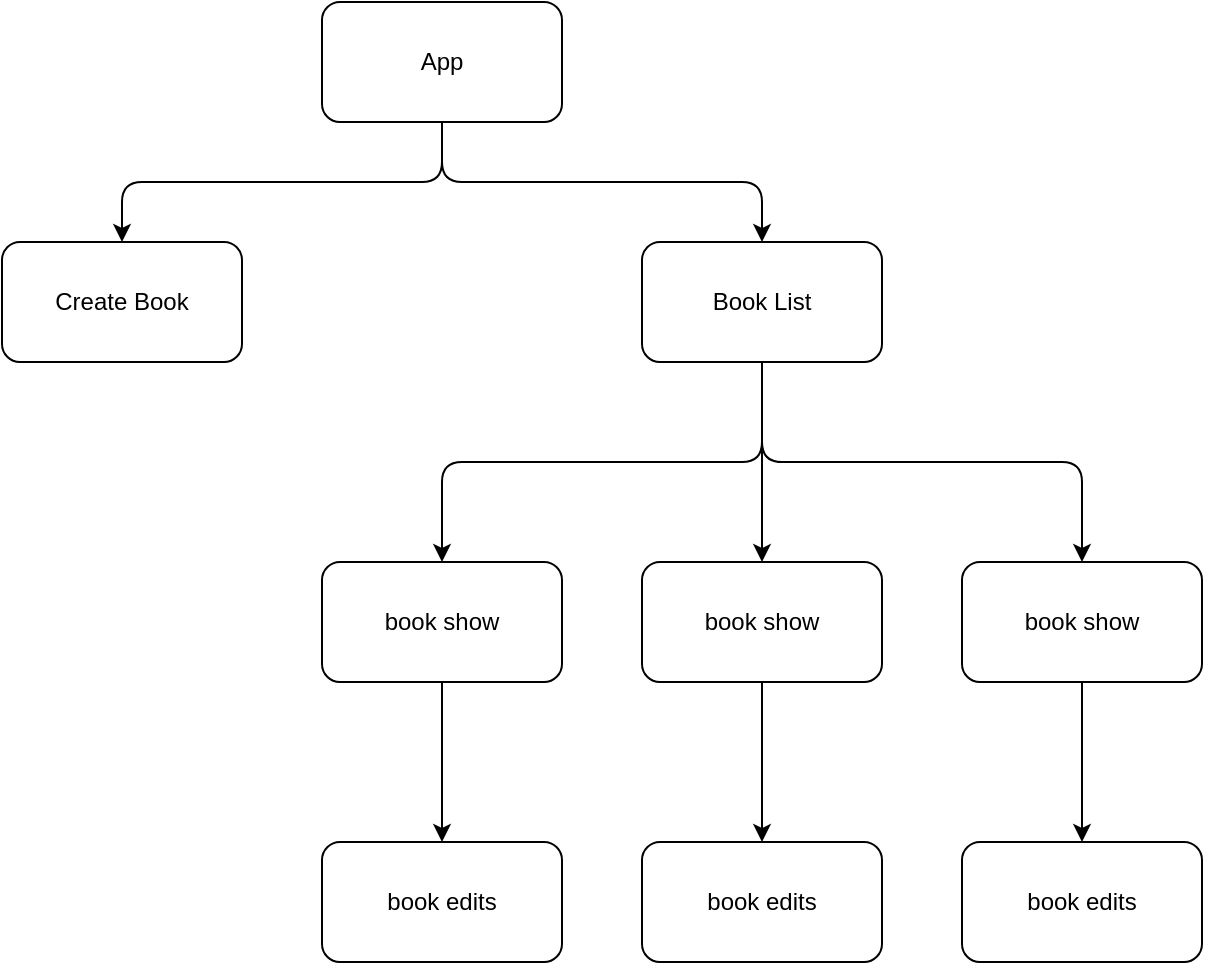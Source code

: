 <mxfile>
    <diagram id="iI-IQhuNWNFdFa4ygrsy" name="Page-1">
        <mxGraphModel dx="918" dy="678" grid="1" gridSize="10" guides="1" tooltips="1" connect="1" arrows="1" fold="1" page="1" pageScale="1" pageWidth="827" pageHeight="1169" math="0" shadow="0">
            <root>
                <mxCell id="0"/>
                <mxCell id="1" parent="0"/>
                <mxCell id="12" style="edgeStyle=elbowEdgeStyle;elbow=vertical;html=1;exitX=0.5;exitY=1;exitDx=0;exitDy=0;entryX=0.5;entryY=0;entryDx=0;entryDy=0;" parent="1" source="2" target="3" edge="1">
                    <mxGeometry relative="1" as="geometry"/>
                </mxCell>
                <mxCell id="13" style="edgeStyle=elbowEdgeStyle;elbow=vertical;html=1;exitX=0.5;exitY=1;exitDx=0;exitDy=0;" parent="1" source="2" target="5" edge="1">
                    <mxGeometry relative="1" as="geometry"/>
                </mxCell>
                <mxCell id="2" value="App" style="rounded=1;whiteSpace=wrap;html=1;" parent="1" vertex="1">
                    <mxGeometry x="280" y="80" width="120" height="60" as="geometry"/>
                </mxCell>
                <mxCell id="3" value="Create Book" style="whiteSpace=wrap;html=1;rounded=1;" parent="1" vertex="1">
                    <mxGeometry x="120" y="200" width="120" height="60" as="geometry"/>
                </mxCell>
                <mxCell id="14" style="edgeStyle=elbowEdgeStyle;elbow=vertical;html=1;" parent="1" source="5" target="8" edge="1">
                    <mxGeometry relative="1" as="geometry"/>
                </mxCell>
                <mxCell id="19" style="edgeStyle=elbowEdgeStyle;elbow=vertical;html=1;exitX=0.5;exitY=1;exitDx=0;exitDy=0;" parent="1" source="5" target="15" edge="1">
                    <mxGeometry relative="1" as="geometry"/>
                </mxCell>
                <mxCell id="20" style="edgeStyle=elbowEdgeStyle;elbow=vertical;html=1;exitX=0.5;exitY=1;exitDx=0;exitDy=0;" parent="1" source="5" target="17" edge="1">
                    <mxGeometry relative="1" as="geometry"/>
                </mxCell>
                <mxCell id="5" value="Book List" style="whiteSpace=wrap;html=1;rounded=1;" parent="1" vertex="1">
                    <mxGeometry x="440" y="200" width="120" height="60" as="geometry"/>
                </mxCell>
                <mxCell id="21" style="edgeStyle=none;html=1;elbow=vertical;" parent="1" source="8" target="10" edge="1">
                    <mxGeometry relative="1" as="geometry"/>
                </mxCell>
                <mxCell id="8" value="book show" style="whiteSpace=wrap;html=1;rounded=1;" parent="1" vertex="1">
                    <mxGeometry x="280" y="360" width="120" height="60" as="geometry"/>
                </mxCell>
                <mxCell id="10" value="book edits" style="whiteSpace=wrap;html=1;rounded=1;" parent="1" vertex="1">
                    <mxGeometry x="280" y="500" width="120" height="60" as="geometry"/>
                </mxCell>
                <mxCell id="26" style="edgeStyle=none;html=1;entryX=0.5;entryY=0;entryDx=0;entryDy=0;elbow=vertical;" parent="1" source="15" target="22" edge="1">
                    <mxGeometry relative="1" as="geometry"/>
                </mxCell>
                <mxCell id="15" value="book show" style="whiteSpace=wrap;html=1;rounded=1;" parent="1" vertex="1">
                    <mxGeometry x="440" y="360" width="120" height="60" as="geometry"/>
                </mxCell>
                <mxCell id="27" style="edgeStyle=none;html=1;entryX=0.5;entryY=0;entryDx=0;entryDy=0;elbow=vertical;" parent="1" source="17" target="24" edge="1">
                    <mxGeometry relative="1" as="geometry"/>
                </mxCell>
                <mxCell id="17" value="book show" style="whiteSpace=wrap;html=1;rounded=1;" parent="1" vertex="1">
                    <mxGeometry x="600" y="360" width="120" height="60" as="geometry"/>
                </mxCell>
                <mxCell id="22" value="book edits" style="whiteSpace=wrap;html=1;rounded=1;" parent="1" vertex="1">
                    <mxGeometry x="440" y="500" width="120" height="60" as="geometry"/>
                </mxCell>
                <mxCell id="24" value="book edits" style="whiteSpace=wrap;html=1;rounded=1;" parent="1" vertex="1">
                    <mxGeometry x="600" y="500" width="120" height="60" as="geometry"/>
                </mxCell>
            </root>
        </mxGraphModel>
    </diagram>
</mxfile>